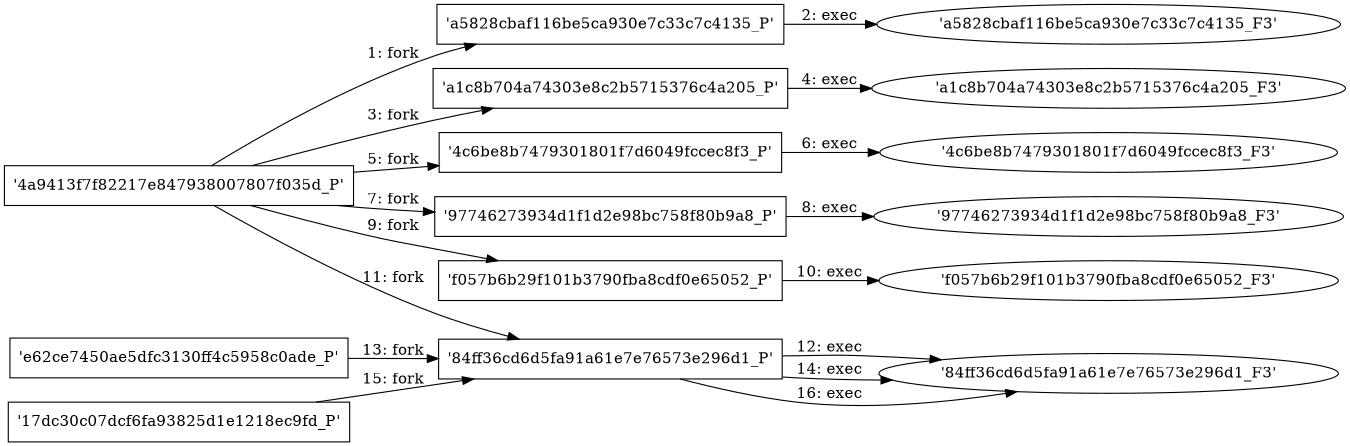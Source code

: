 digraph "D:\Learning\Paper\apt\基于CTI的攻击预警\Dataset\攻击图\ASGfromALLCTI\Gmail Worm Requiring You To Give It A Push And Apparently You All Are Really Helpful.dot" {
rankdir="LR"
size="9"
fixedsize="false"
splines="true"
nodesep=0.3
ranksep=0
fontsize=10
overlap="scalexy"
engine= "neato"
	"'4a9413f7f82217e847938007807f035d_P'" [node_type=Process shape=box]
	"'a5828cbaf116be5ca930e7c33c7c4135_P'" [node_type=Process shape=box]
	"'4a9413f7f82217e847938007807f035d_P'" -> "'a5828cbaf116be5ca930e7c33c7c4135_P'" [label="1: fork"]
	"'a5828cbaf116be5ca930e7c33c7c4135_P'" [node_type=Process shape=box]
	"'a5828cbaf116be5ca930e7c33c7c4135_F3'" [node_type=File shape=ellipse]
	"'a5828cbaf116be5ca930e7c33c7c4135_P'" -> "'a5828cbaf116be5ca930e7c33c7c4135_F3'" [label="2: exec"]
	"'4a9413f7f82217e847938007807f035d_P'" [node_type=Process shape=box]
	"'a1c8b704a74303e8c2b5715376c4a205_P'" [node_type=Process shape=box]
	"'4a9413f7f82217e847938007807f035d_P'" -> "'a1c8b704a74303e8c2b5715376c4a205_P'" [label="3: fork"]
	"'a1c8b704a74303e8c2b5715376c4a205_P'" [node_type=Process shape=box]
	"'a1c8b704a74303e8c2b5715376c4a205_F3'" [node_type=File shape=ellipse]
	"'a1c8b704a74303e8c2b5715376c4a205_P'" -> "'a1c8b704a74303e8c2b5715376c4a205_F3'" [label="4: exec"]
	"'4a9413f7f82217e847938007807f035d_P'" [node_type=Process shape=box]
	"'4c6be8b7479301801f7d6049fccec8f3_P'" [node_type=Process shape=box]
	"'4a9413f7f82217e847938007807f035d_P'" -> "'4c6be8b7479301801f7d6049fccec8f3_P'" [label="5: fork"]
	"'4c6be8b7479301801f7d6049fccec8f3_P'" [node_type=Process shape=box]
	"'4c6be8b7479301801f7d6049fccec8f3_F3'" [node_type=File shape=ellipse]
	"'4c6be8b7479301801f7d6049fccec8f3_P'" -> "'4c6be8b7479301801f7d6049fccec8f3_F3'" [label="6: exec"]
	"'4a9413f7f82217e847938007807f035d_P'" [node_type=Process shape=box]
	"'97746273934d1f1d2e98bc758f80b9a8_P'" [node_type=Process shape=box]
	"'4a9413f7f82217e847938007807f035d_P'" -> "'97746273934d1f1d2e98bc758f80b9a8_P'" [label="7: fork"]
	"'97746273934d1f1d2e98bc758f80b9a8_P'" [node_type=Process shape=box]
	"'97746273934d1f1d2e98bc758f80b9a8_F3'" [node_type=File shape=ellipse]
	"'97746273934d1f1d2e98bc758f80b9a8_P'" -> "'97746273934d1f1d2e98bc758f80b9a8_F3'" [label="8: exec"]
	"'4a9413f7f82217e847938007807f035d_P'" [node_type=Process shape=box]
	"'f057b6b29f101b3790fba8cdf0e65052_P'" [node_type=Process shape=box]
	"'4a9413f7f82217e847938007807f035d_P'" -> "'f057b6b29f101b3790fba8cdf0e65052_P'" [label="9: fork"]
	"'f057b6b29f101b3790fba8cdf0e65052_P'" [node_type=Process shape=box]
	"'f057b6b29f101b3790fba8cdf0e65052_F3'" [node_type=File shape=ellipse]
	"'f057b6b29f101b3790fba8cdf0e65052_P'" -> "'f057b6b29f101b3790fba8cdf0e65052_F3'" [label="10: exec"]
	"'4a9413f7f82217e847938007807f035d_P'" [node_type=Process shape=box]
	"'84ff36cd6d5fa91a61e7e76573e296d1_P'" [node_type=Process shape=box]
	"'4a9413f7f82217e847938007807f035d_P'" -> "'84ff36cd6d5fa91a61e7e76573e296d1_P'" [label="11: fork"]
	"'84ff36cd6d5fa91a61e7e76573e296d1_P'" [node_type=Process shape=box]
	"'84ff36cd6d5fa91a61e7e76573e296d1_F3'" [node_type=File shape=ellipse]
	"'84ff36cd6d5fa91a61e7e76573e296d1_P'" -> "'84ff36cd6d5fa91a61e7e76573e296d1_F3'" [label="12: exec"]
	"'e62ce7450ae5dfc3130ff4c5958c0ade_P'" [node_type=Process shape=box]
	"'84ff36cd6d5fa91a61e7e76573e296d1_P'" [node_type=Process shape=box]
	"'e62ce7450ae5dfc3130ff4c5958c0ade_P'" -> "'84ff36cd6d5fa91a61e7e76573e296d1_P'" [label="13: fork"]
	"'84ff36cd6d5fa91a61e7e76573e296d1_P'" [node_type=Process shape=box]
	"'84ff36cd6d5fa91a61e7e76573e296d1_F3'" [node_type=File shape=ellipse]
	"'84ff36cd6d5fa91a61e7e76573e296d1_P'" -> "'84ff36cd6d5fa91a61e7e76573e296d1_F3'" [label="14: exec"]
	"'17dc30c07dcf6fa93825d1e1218ec9fd_P'" [node_type=Process shape=box]
	"'84ff36cd6d5fa91a61e7e76573e296d1_P'" [node_type=Process shape=box]
	"'17dc30c07dcf6fa93825d1e1218ec9fd_P'" -> "'84ff36cd6d5fa91a61e7e76573e296d1_P'" [label="15: fork"]
	"'84ff36cd6d5fa91a61e7e76573e296d1_P'" [node_type=Process shape=box]
	"'84ff36cd6d5fa91a61e7e76573e296d1_F3'" [node_type=File shape=ellipse]
	"'84ff36cd6d5fa91a61e7e76573e296d1_P'" -> "'84ff36cd6d5fa91a61e7e76573e296d1_F3'" [label="16: exec"]
}
